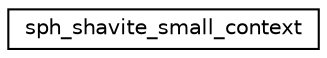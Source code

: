digraph "Graphical Class Hierarchy"
{
 // LATEX_PDF_SIZE
  edge [fontname="Helvetica",fontsize="10",labelfontname="Helvetica",labelfontsize="10"];
  node [fontname="Helvetica",fontsize="10",shape=record];
  rankdir="LR";
  Node0 [label="sph_shavite_small_context",height=0.2,width=0.4,color="black", fillcolor="white", style="filled",URL="$structsph__shavite__small__context.html",tooltip=" "];
}
